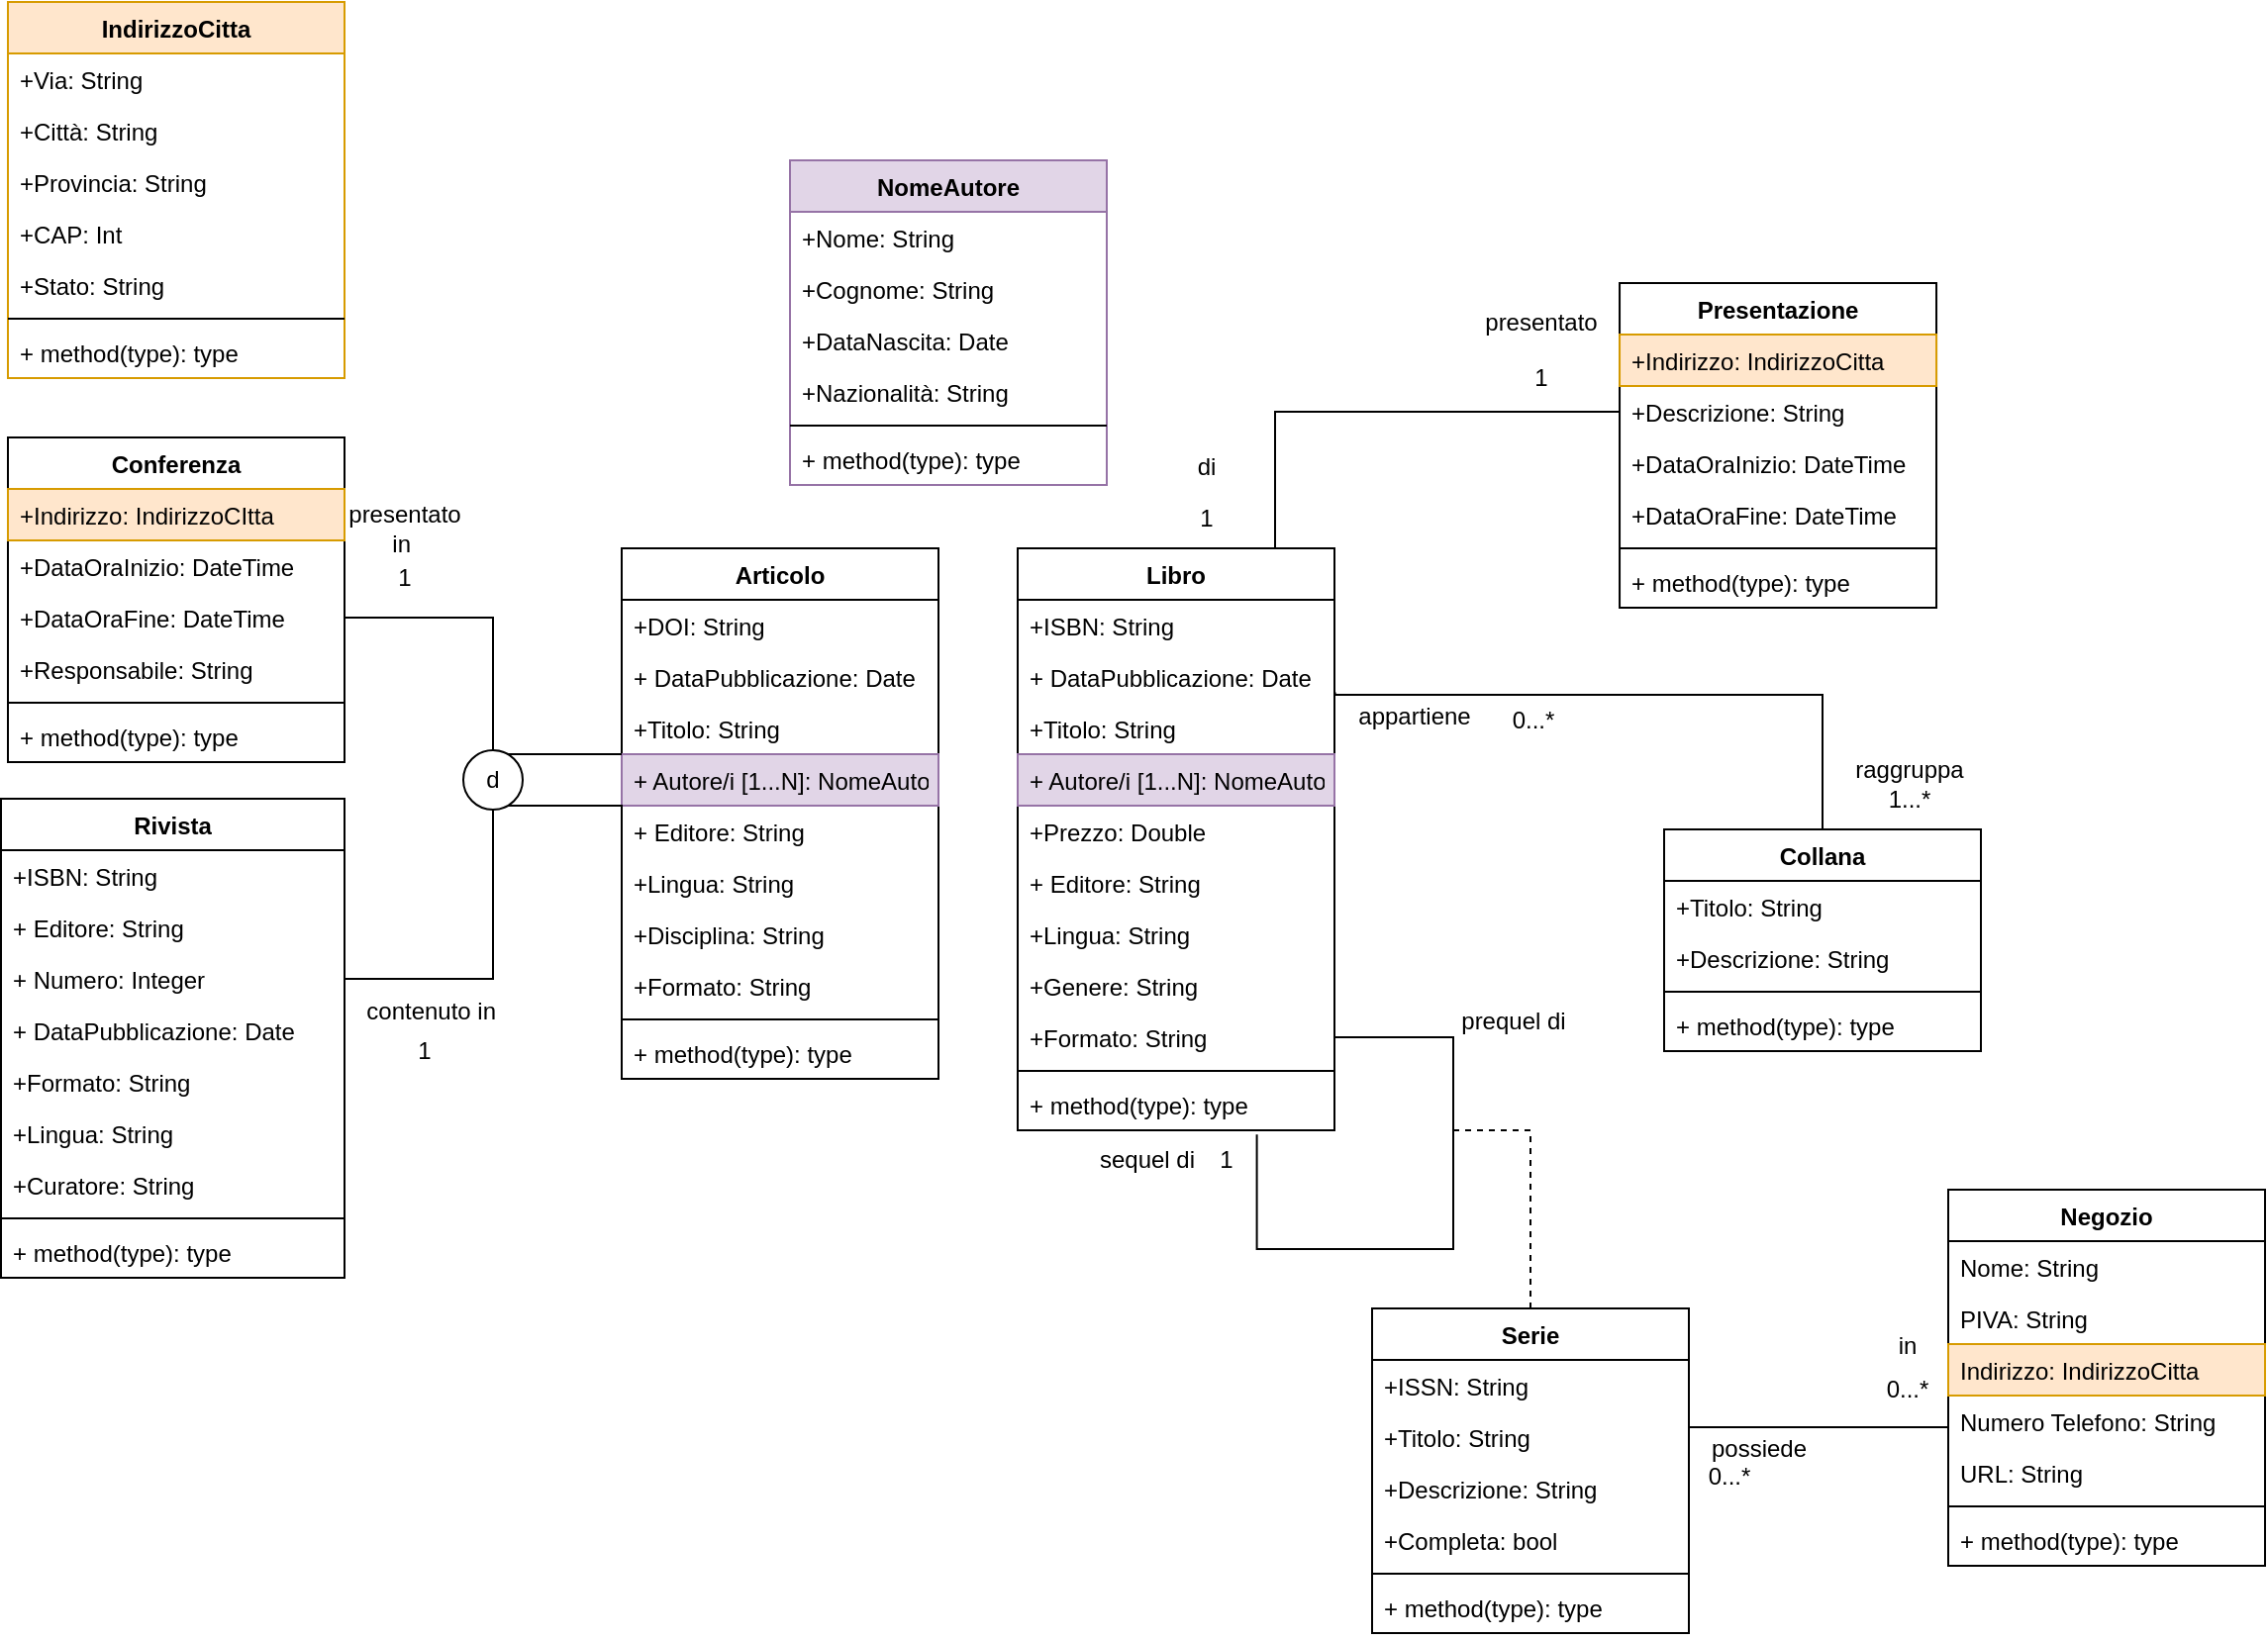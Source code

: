 <mxfile version="20.6.0" type="device"><diagram id="C5RBs43oDa-KdzZeNtuy" name="Page-1"><mxGraphModel dx="1424" dy="771" grid="1" gridSize="10" guides="1" tooltips="1" connect="1" arrows="1" fold="1" page="1" pageScale="1" pageWidth="1169" pageHeight="827" math="0" shadow="0"><root><mxCell id="WIyWlLk6GJQsqaUBKTNV-0"/><mxCell id="WIyWlLk6GJQsqaUBKTNV-1" parent="WIyWlLk6GJQsqaUBKTNV-0"/><mxCell id="WcR5-kNmrimtZlQQS8Ja-27" style="edgeStyle=orthogonalEdgeStyle;rounded=0;orthogonalLoop=1;jettySize=auto;html=1;entryX=0;entryY=0.5;entryDx=0;entryDy=0;endArrow=none;endFill=0;" edge="1" parent="WIyWlLk6GJQsqaUBKTNV-1" source="GNmW5u2Wgy6N8lQyYWQ4-25" target="WcR5-kNmrimtZlQQS8Ja-22"><mxGeometry relative="1" as="geometry"><Array as="points"><mxPoint x="670" y="227"/></Array></mxGeometry></mxCell><mxCell id="GNmW5u2Wgy6N8lQyYWQ4-25" value="Libro" style="swimlane;fontStyle=1;align=center;verticalAlign=top;childLayout=stackLayout;horizontal=1;startSize=26;horizontalStack=0;resizeParent=1;resizeParentMax=0;resizeLast=0;collapsible=1;marginBottom=0;" parent="WIyWlLk6GJQsqaUBKTNV-1" vertex="1"><mxGeometry x="540" y="296" width="160" height="294" as="geometry"/></mxCell><mxCell id="WcR5-kNmrimtZlQQS8Ja-0" value="+ISBN: String" style="text;strokeColor=none;fillColor=none;align=left;verticalAlign=top;spacingLeft=4;spacingRight=4;overflow=hidden;rotatable=0;points=[[0,0.5],[1,0.5]];portConstraint=eastwest;fontColor=#000000;" vertex="1" parent="GNmW5u2Wgy6N8lQyYWQ4-25"><mxGeometry y="26" width="160" height="26" as="geometry"/></mxCell><mxCell id="WcR5-kNmrimtZlQQS8Ja-7" value="+ DataPubblicazione: Date" style="text;strokeColor=none;fillColor=none;align=left;verticalAlign=top;spacingLeft=4;spacingRight=4;overflow=hidden;rotatable=0;points=[[0,0.5],[1,0.5]];portConstraint=eastwest;" vertex="1" parent="GNmW5u2Wgy6N8lQyYWQ4-25"><mxGeometry y="52" width="160" height="26" as="geometry"/></mxCell><mxCell id="Ptbv4ZjMbwBHRrgFJCBN-5" value="+Titolo: String" style="text;strokeColor=none;fillColor=none;align=left;verticalAlign=top;spacingLeft=4;spacingRight=4;overflow=hidden;rotatable=0;points=[[0,0.5],[1,0.5]];portConstraint=eastwest;fontColor=#000000;" parent="GNmW5u2Wgy6N8lQyYWQ4-25" vertex="1"><mxGeometry y="78" width="160" height="26" as="geometry"/></mxCell><mxCell id="GNmW5u2Wgy6N8lQyYWQ4-7" value="+ Autore/i [1...N]: NomeAutore" style="text;strokeColor=#9673a6;fillColor=#e1d5e7;align=left;verticalAlign=top;spacingLeft=4;spacingRight=4;overflow=hidden;rotatable=0;points=[[0,0.5],[1,0.5]];portConstraint=eastwest;" parent="GNmW5u2Wgy6N8lQyYWQ4-25" vertex="1"><mxGeometry y="104" width="160" height="26" as="geometry"/></mxCell><mxCell id="GNmW5u2Wgy6N8lQyYWQ4-33" value="+Prezzo: Double" style="text;strokeColor=none;fillColor=none;align=left;verticalAlign=top;spacingLeft=4;spacingRight=4;overflow=hidden;rotatable=0;points=[[0,0.5],[1,0.5]];portConstraint=eastwest;fontColor=#000000;" parent="GNmW5u2Wgy6N8lQyYWQ4-25" vertex="1"><mxGeometry y="130" width="160" height="26" as="geometry"/></mxCell><mxCell id="GNmW5u2Wgy6N8lQyYWQ4-8" value="+ Editore: String" style="text;strokeColor=none;fillColor=none;align=left;verticalAlign=top;spacingLeft=4;spacingRight=4;overflow=hidden;rotatable=0;points=[[0,0.5],[1,0.5]];portConstraint=eastwest;" parent="GNmW5u2Wgy6N8lQyYWQ4-25" vertex="1"><mxGeometry y="156" width="160" height="26" as="geometry"/></mxCell><mxCell id="pKesxUHfwZowB-keRL7c-0" value="+Lingua: String" style="text;align=left;verticalAlign=top;spacingLeft=4;spacingRight=4;overflow=hidden;rotatable=0;points=[[0,0.5],[1,0.5]];portConstraint=eastwest;" parent="GNmW5u2Wgy6N8lQyYWQ4-25" vertex="1"><mxGeometry y="182" width="160" height="26" as="geometry"/></mxCell><mxCell id="-DGc6v_UdzE8PLedglcd-32" value="+Genere: String" style="text;align=left;verticalAlign=top;spacingLeft=4;spacingRight=4;overflow=hidden;rotatable=0;points=[[0,0.5],[1,0.5]];portConstraint=eastwest;" parent="GNmW5u2Wgy6N8lQyYWQ4-25" vertex="1"><mxGeometry y="208" width="160" height="26" as="geometry"/></mxCell><mxCell id="pKesxUHfwZowB-keRL7c-44" value="+Formato: String" style="text;align=left;verticalAlign=top;spacingLeft=4;spacingRight=4;overflow=hidden;rotatable=0;points=[[0,0.5],[1,0.5]];portConstraint=eastwest;" parent="GNmW5u2Wgy6N8lQyYWQ4-25" vertex="1"><mxGeometry y="234" width="160" height="26" as="geometry"/></mxCell><mxCell id="GNmW5u2Wgy6N8lQyYWQ4-27" value="" style="line;strokeWidth=1;fillColor=none;align=left;verticalAlign=middle;spacingTop=-1;spacingLeft=3;spacingRight=3;rotatable=0;labelPosition=right;points=[];portConstraint=eastwest;strokeColor=inherit;" parent="GNmW5u2Wgy6N8lQyYWQ4-25" vertex="1"><mxGeometry y="260" width="160" height="8" as="geometry"/></mxCell><mxCell id="GNmW5u2Wgy6N8lQyYWQ4-28" value="+ method(type): type" style="text;strokeColor=none;fillColor=none;align=left;verticalAlign=top;spacingLeft=4;spacingRight=4;overflow=hidden;rotatable=0;points=[[0,0.5],[1,0.5]];portConstraint=eastwest;" parent="GNmW5u2Wgy6N8lQyYWQ4-25" vertex="1"><mxGeometry y="268" width="160" height="26" as="geometry"/></mxCell><mxCell id="WcR5-kNmrimtZlQQS8Ja-18" style="edgeStyle=orthogonalEdgeStyle;rounded=0;orthogonalLoop=1;jettySize=auto;html=1;endArrow=none;endFill=0;entryX=0.755;entryY=1.082;entryDx=0;entryDy=0;entryPerimeter=0;" edge="1" parent="GNmW5u2Wgy6N8lQyYWQ4-25" source="pKesxUHfwZowB-keRL7c-44" target="GNmW5u2Wgy6N8lQyYWQ4-28"><mxGeometry relative="1" as="geometry"><mxPoint x="180" y="354" as="targetPoint"/><Array as="points"><mxPoint x="220" y="247"/><mxPoint x="220" y="354"/><mxPoint x="121" y="354"/></Array></mxGeometry></mxCell><mxCell id="GNmW5u2Wgy6N8lQyYWQ4-29" value="Articolo" style="swimlane;fontStyle=1;align=center;verticalAlign=top;childLayout=stackLayout;horizontal=1;startSize=26;horizontalStack=0;resizeParent=1;resizeParentMax=0;resizeLast=0;collapsible=1;marginBottom=0;" parent="WIyWlLk6GJQsqaUBKTNV-1" vertex="1"><mxGeometry x="340" y="296" width="160" height="268" as="geometry"/></mxCell><mxCell id="GNmW5u2Wgy6N8lQyYWQ4-4" value="+DOI: String" style="text;strokeColor=none;fillColor=none;align=left;verticalAlign=top;spacingLeft=4;spacingRight=4;overflow=hidden;rotatable=0;points=[[0,0.5],[1,0.5]];portConstraint=eastwest;" parent="GNmW5u2Wgy6N8lQyYWQ4-29" vertex="1"><mxGeometry y="26" width="160" height="26" as="geometry"/></mxCell><mxCell id="Ptbv4ZjMbwBHRrgFJCBN-8" value="+ DataPubblicazione: Date" style="text;strokeColor=none;fillColor=none;align=left;verticalAlign=top;spacingLeft=4;spacingRight=4;overflow=hidden;rotatable=0;points=[[0,0.5],[1,0.5]];portConstraint=eastwest;" parent="GNmW5u2Wgy6N8lQyYWQ4-29" vertex="1"><mxGeometry y="52" width="160" height="26" as="geometry"/></mxCell><mxCell id="Ptbv4ZjMbwBHRrgFJCBN-6" value="+Titolo: String" style="text;strokeColor=none;fillColor=none;align=left;verticalAlign=top;spacingLeft=4;spacingRight=4;overflow=hidden;rotatable=0;points=[[0,0.5],[1,0.5]];portConstraint=eastwest;fontColor=#000000;" parent="GNmW5u2Wgy6N8lQyYWQ4-29" vertex="1"><mxGeometry y="78" width="160" height="26" as="geometry"/></mxCell><mxCell id="WcR5-kNmrimtZlQQS8Ja-2" value="+ Autore/i [1...N]: NomeAutore" style="text;strokeColor=#9673a6;fillColor=#e1d5e7;align=left;verticalAlign=top;spacingLeft=4;spacingRight=4;overflow=hidden;rotatable=0;points=[[0,0.5],[1,0.5]];portConstraint=eastwest;" vertex="1" parent="GNmW5u2Wgy6N8lQyYWQ4-29"><mxGeometry y="104" width="160" height="26" as="geometry"/></mxCell><mxCell id="WcR5-kNmrimtZlQQS8Ja-3" value="+ Editore: String" style="text;strokeColor=none;fillColor=none;align=left;verticalAlign=top;spacingLeft=4;spacingRight=4;overflow=hidden;rotatable=0;points=[[0,0.5],[1,0.5]];portConstraint=eastwest;" vertex="1" parent="GNmW5u2Wgy6N8lQyYWQ4-29"><mxGeometry y="130" width="160" height="26" as="geometry"/></mxCell><mxCell id="WcR5-kNmrimtZlQQS8Ja-4" value="+Lingua: String" style="text;align=left;verticalAlign=top;spacingLeft=4;spacingRight=4;overflow=hidden;rotatable=0;points=[[0,0.5],[1,0.5]];portConstraint=eastwest;" vertex="1" parent="GNmW5u2Wgy6N8lQyYWQ4-29"><mxGeometry y="156" width="160" height="26" as="geometry"/></mxCell><mxCell id="GNmW5u2Wgy6N8lQyYWQ4-32" value="+Disciplina: String" style="text;strokeColor=none;fillColor=none;align=left;verticalAlign=top;spacingLeft=4;spacingRight=4;overflow=hidden;rotatable=0;points=[[0,0.5],[1,0.5]];portConstraint=eastwest;" parent="GNmW5u2Wgy6N8lQyYWQ4-29" vertex="1"><mxGeometry y="182" width="160" height="26" as="geometry"/></mxCell><mxCell id="WcR5-kNmrimtZlQQS8Ja-6" value="+Formato: String" style="text;align=left;verticalAlign=top;spacingLeft=4;spacingRight=4;overflow=hidden;rotatable=0;points=[[0,0.5],[1,0.5]];portConstraint=eastwest;" vertex="1" parent="GNmW5u2Wgy6N8lQyYWQ4-29"><mxGeometry y="208" width="160" height="26" as="geometry"/></mxCell><mxCell id="GNmW5u2Wgy6N8lQyYWQ4-31" value="" style="line;strokeWidth=1;fillColor=none;align=left;verticalAlign=middle;spacingTop=-1;spacingLeft=3;spacingRight=3;rotatable=0;labelPosition=right;points=[];portConstraint=eastwest;strokeColor=inherit;" parent="GNmW5u2Wgy6N8lQyYWQ4-29" vertex="1"><mxGeometry y="234" width="160" height="8" as="geometry"/></mxCell><mxCell id="IbKNKW6FfTXGyC9et3PT-154" value="+ method(type): type" style="text;strokeColor=none;fillColor=none;align=left;verticalAlign=top;spacingLeft=4;spacingRight=4;overflow=hidden;rotatable=0;points=[[0,0.5],[1,0.5]];portConstraint=eastwest;fontSize=12;" parent="GNmW5u2Wgy6N8lQyYWQ4-29" vertex="1"><mxGeometry y="242" width="160" height="26" as="geometry"/></mxCell><mxCell id="GNmW5u2Wgy6N8lQyYWQ4-67" value="Conferenza" style="swimlane;fontStyle=1;align=center;verticalAlign=top;childLayout=stackLayout;horizontal=1;startSize=26;horizontalStack=0;resizeParent=1;resizeParentMax=0;resizeLast=0;collapsible=1;marginBottom=0;fontSize=12;fontColor=#000000;" parent="WIyWlLk6GJQsqaUBKTNV-1" vertex="1"><mxGeometry x="30" y="240" width="170" height="164" as="geometry"/></mxCell><mxCell id="GNmW5u2Wgy6N8lQyYWQ4-68" value="+Indirizzo: IndirizzoCItta" style="text;strokeColor=#d79b00;fillColor=#ffe6cc;align=left;verticalAlign=top;spacingLeft=4;spacingRight=4;overflow=hidden;rotatable=0;points=[[0,0.5],[1,0.5]];portConstraint=eastwest;fontSize=12;" parent="GNmW5u2Wgy6N8lQyYWQ4-67" vertex="1"><mxGeometry y="26" width="170" height="26" as="geometry"/></mxCell><mxCell id="GNmW5u2Wgy6N8lQyYWQ4-72" value="+DataOraInizio: DateTime" style="text;strokeColor=none;fillColor=none;align=left;verticalAlign=top;spacingLeft=4;spacingRight=4;overflow=hidden;rotatable=0;points=[[0,0.5],[1,0.5]];portConstraint=eastwest;fontSize=12;fontColor=#000000;" parent="GNmW5u2Wgy6N8lQyYWQ4-67" vertex="1"><mxGeometry y="52" width="170" height="26" as="geometry"/></mxCell><mxCell id="pKesxUHfwZowB-keRL7c-11" value="+DataOraFine: DateTime" style="text;strokeColor=none;fillColor=none;align=left;verticalAlign=top;spacingLeft=4;spacingRight=4;overflow=hidden;rotatable=0;points=[[0,0.5],[1,0.5]];portConstraint=eastwest;fontSize=12;fontColor=#000000;" parent="GNmW5u2Wgy6N8lQyYWQ4-67" vertex="1"><mxGeometry y="78" width="170" height="26" as="geometry"/></mxCell><mxCell id="WcR5-kNmrimtZlQQS8Ja-11" value="+Responsabile: String" style="text;align=left;verticalAlign=top;spacingLeft=4;spacingRight=4;overflow=hidden;rotatable=0;points=[[0,0.5],[1,0.5]];portConstraint=eastwest;" vertex="1" parent="GNmW5u2Wgy6N8lQyYWQ4-67"><mxGeometry y="104" width="170" height="26" as="geometry"/></mxCell><mxCell id="GNmW5u2Wgy6N8lQyYWQ4-69" value="" style="line;strokeWidth=1;fillColor=none;align=left;verticalAlign=middle;spacingTop=-1;spacingLeft=3;spacingRight=3;rotatable=0;labelPosition=right;points=[];portConstraint=eastwest;strokeColor=inherit;fontSize=12;fontColor=#000000;" parent="GNmW5u2Wgy6N8lQyYWQ4-67" vertex="1"><mxGeometry y="130" width="170" height="8" as="geometry"/></mxCell><mxCell id="GNmW5u2Wgy6N8lQyYWQ4-70" value="+ method(type): type" style="text;strokeColor=none;fillColor=none;align=left;verticalAlign=top;spacingLeft=4;spacingRight=4;overflow=hidden;rotatable=0;points=[[0,0.5],[1,0.5]];portConstraint=eastwest;fontSize=12;fontColor=#000000;" parent="GNmW5u2Wgy6N8lQyYWQ4-67" vertex="1"><mxGeometry y="138" width="170" height="26" as="geometry"/></mxCell><mxCell id="-DGc6v_UdzE8PLedglcd-1" value="Negozio" style="swimlane;fontStyle=1;align=center;verticalAlign=top;childLayout=stackLayout;horizontal=1;startSize=26;horizontalStack=0;resizeParent=1;resizeParentMax=0;resizeLast=0;collapsible=1;marginBottom=0;fontColor=#000000;" parent="WIyWlLk6GJQsqaUBKTNV-1" vertex="1"><mxGeometry x="1010" y="620" width="160" height="190" as="geometry"/></mxCell><mxCell id="-DGc6v_UdzE8PLedglcd-5" value="Nome: String" style="text;strokeColor=none;fillColor=none;align=left;verticalAlign=top;spacingLeft=4;spacingRight=4;overflow=hidden;rotatable=0;points=[[0,0.5],[1,0.5]];portConstraint=eastwest;fontColor=#000000;" parent="-DGc6v_UdzE8PLedglcd-1" vertex="1"><mxGeometry y="26" width="160" height="26" as="geometry"/></mxCell><mxCell id="-DGc6v_UdzE8PLedglcd-2" value="PIVA: String" style="text;strokeColor=none;fillColor=none;align=left;verticalAlign=top;spacingLeft=4;spacingRight=4;overflow=hidden;rotatable=0;points=[[0,0.5],[1,0.5]];portConstraint=eastwest;fontColor=#000000;" parent="-DGc6v_UdzE8PLedglcd-1" vertex="1"><mxGeometry y="52" width="160" height="26" as="geometry"/></mxCell><mxCell id="-DGc6v_UdzE8PLedglcd-17" value="Indirizzo: IndirizzoCitta" style="text;strokeColor=#d79b00;fillColor=#ffe6cc;align=left;verticalAlign=top;spacingLeft=4;spacingRight=4;overflow=hidden;rotatable=0;points=[[0,0.5],[1,0.5]];portConstraint=eastwest;" parent="-DGc6v_UdzE8PLedglcd-1" vertex="1"><mxGeometry y="78" width="160" height="26" as="geometry"/></mxCell><mxCell id="-DGc6v_UdzE8PLedglcd-6" value="Numero Telefono: String" style="text;strokeColor=none;fillColor=none;align=left;verticalAlign=top;spacingLeft=4;spacingRight=4;overflow=hidden;rotatable=0;points=[[0,0.5],[1,0.5]];portConstraint=eastwest;fontColor=#000000;" parent="-DGc6v_UdzE8PLedglcd-1" vertex="1"><mxGeometry y="104" width="160" height="26" as="geometry"/></mxCell><mxCell id="IbKNKW6FfTXGyC9et3PT-151" value="URL: String" style="text;align=left;verticalAlign=top;spacingLeft=4;spacingRight=4;overflow=hidden;rotatable=0;points=[[0,0.5],[1,0.5]];portConstraint=eastwest;" parent="-DGc6v_UdzE8PLedglcd-1" vertex="1"><mxGeometry y="130" width="160" height="26" as="geometry"/></mxCell><mxCell id="-DGc6v_UdzE8PLedglcd-3" value="" style="line;strokeWidth=1;fillColor=none;align=left;verticalAlign=middle;spacingTop=-1;spacingLeft=3;spacingRight=3;rotatable=0;labelPosition=right;points=[];portConstraint=eastwest;fontColor=#000000;" parent="-DGc6v_UdzE8PLedglcd-1" vertex="1"><mxGeometry y="156" width="160" height="8" as="geometry"/></mxCell><mxCell id="-DGc6v_UdzE8PLedglcd-4" value="+ method(type): type" style="text;strokeColor=none;fillColor=none;align=left;verticalAlign=top;spacingLeft=4;spacingRight=4;overflow=hidden;rotatable=0;points=[[0,0.5],[1,0.5]];portConstraint=eastwest;fontColor=#000000;" parent="-DGc6v_UdzE8PLedglcd-1" vertex="1"><mxGeometry y="164" width="160" height="26" as="geometry"/></mxCell><mxCell id="IbKNKW6FfTXGyC9et3PT-0" value="NomeAutore" style="swimlane;fontStyle=1;align=center;verticalAlign=top;childLayout=stackLayout;horizontal=1;startSize=26;horizontalStack=0;resizeParent=1;resizeParentMax=0;resizeLast=0;collapsible=1;marginBottom=0;fontSize=12;fillColor=#e1d5e7;strokeColor=#9673a6;" parent="WIyWlLk6GJQsqaUBKTNV-1" vertex="1"><mxGeometry x="425" y="100" width="160" height="164" as="geometry"><mxRectangle x="690" y="110" width="110" height="30" as="alternateBounds"/></mxGeometry></mxCell><mxCell id="IbKNKW6FfTXGyC9et3PT-1" value="+Nome: String" style="text;align=left;verticalAlign=top;spacingLeft=4;spacingRight=4;overflow=hidden;rotatable=0;points=[[0,0.5],[1,0.5]];portConstraint=eastwest;fontSize=12;" parent="IbKNKW6FfTXGyC9et3PT-0" vertex="1"><mxGeometry y="26" width="160" height="26" as="geometry"/></mxCell><mxCell id="IbKNKW6FfTXGyC9et3PT-5" value="+Cognome: String" style="text;align=left;verticalAlign=top;spacingLeft=4;spacingRight=4;overflow=hidden;rotatable=0;points=[[0,0.5],[1,0.5]];portConstraint=eastwest;fontSize=12;" parent="IbKNKW6FfTXGyC9et3PT-0" vertex="1"><mxGeometry y="52" width="160" height="26" as="geometry"/></mxCell><mxCell id="IbKNKW6FfTXGyC9et3PT-8" value="+DataNascita: Date" style="text;align=left;verticalAlign=top;spacingLeft=4;spacingRight=4;overflow=hidden;rotatable=0;points=[[0,0.5],[1,0.5]];portConstraint=eastwest;fontSize=12;" parent="IbKNKW6FfTXGyC9et3PT-0" vertex="1"><mxGeometry y="78" width="160" height="26" as="geometry"/></mxCell><mxCell id="IbKNKW6FfTXGyC9et3PT-7" value="+Nazionalità: String" style="text;align=left;verticalAlign=top;spacingLeft=4;spacingRight=4;overflow=hidden;rotatable=0;points=[[0,0.5],[1,0.5]];portConstraint=eastwest;fontSize=12;" parent="IbKNKW6FfTXGyC9et3PT-0" vertex="1"><mxGeometry y="104" width="160" height="26" as="geometry"/></mxCell><mxCell id="IbKNKW6FfTXGyC9et3PT-2" value="" style="line;strokeWidth=1;align=left;verticalAlign=middle;spacingTop=-1;spacingLeft=3;spacingRight=3;rotatable=0;labelPosition=right;points=[];portConstraint=eastwest;fontSize=12;" parent="IbKNKW6FfTXGyC9et3PT-0" vertex="1"><mxGeometry y="130" width="160" height="8" as="geometry"/></mxCell><mxCell id="IbKNKW6FfTXGyC9et3PT-3" value="+ method(type): type" style="text;align=left;verticalAlign=top;spacingLeft=4;spacingRight=4;overflow=hidden;rotatable=0;points=[[0,0.5],[1,0.5]];portConstraint=eastwest;fontSize=12;" parent="IbKNKW6FfTXGyC9et3PT-0" vertex="1"><mxGeometry y="138" width="160" height="26" as="geometry"/></mxCell><mxCell id="pKesxUHfwZowB-keRL7c-32" style="edgeStyle=orthogonalEdgeStyle;rounded=0;orthogonalLoop=1;jettySize=auto;html=1;endArrow=none;endFill=0;entryX=1.002;entryY=0.798;entryDx=0;entryDy=0;entryPerimeter=0;" parent="WIyWlLk6GJQsqaUBKTNV-1" source="IbKNKW6FfTXGyC9et3PT-116" edge="1" target="WcR5-kNmrimtZlQQS8Ja-7"><mxGeometry relative="1" as="geometry"><mxPoint x="760" y="360" as="targetPoint"/><Array as="points"><mxPoint x="947" y="370"/><mxPoint x="700" y="370"/></Array></mxGeometry></mxCell><mxCell id="Ptbv4ZjMbwBHRrgFJCBN-15" style="edgeStyle=orthogonalEdgeStyle;rounded=0;orthogonalLoop=1;jettySize=auto;html=1;endArrow=none;endFill=0;" parent="WIyWlLk6GJQsqaUBKTNV-1" edge="1" target="-DGc6v_UdzE8PLedglcd-6"><mxGeometry relative="1" as="geometry"><mxPoint x="879" y="740" as="sourcePoint"/><mxPoint x="1109.02" y="730" as="targetPoint"/><Array as="points"><mxPoint x="980" y="740"/><mxPoint x="980" y="740"/></Array></mxGeometry></mxCell><mxCell id="IbKNKW6FfTXGyC9et3PT-116" value="Collana" style="swimlane;fontStyle=1;align=center;verticalAlign=top;childLayout=stackLayout;horizontal=1;startSize=26;horizontalStack=0;resizeParent=1;resizeParentMax=0;resizeLast=0;collapsible=1;marginBottom=0;fontSize=12;" parent="WIyWlLk6GJQsqaUBKTNV-1" vertex="1"><mxGeometry x="866.5" y="438" width="160" height="112" as="geometry"/></mxCell><mxCell id="IbKNKW6FfTXGyC9et3PT-117" value="+Titolo: String" style="text;align=left;verticalAlign=top;spacingLeft=4;spacingRight=4;overflow=hidden;rotatable=0;points=[[0,0.5],[1,0.5]];portConstraint=eastwest;fontSize=12;" parent="IbKNKW6FfTXGyC9et3PT-116" vertex="1"><mxGeometry y="26" width="160" height="26" as="geometry"/></mxCell><mxCell id="Ptbv4ZjMbwBHRrgFJCBN-20" value="+Descrizione: String" style="text;align=left;verticalAlign=top;spacingLeft=4;spacingRight=4;overflow=hidden;rotatable=0;points=[[0,0.5],[1,0.5]];portConstraint=eastwest;fontSize=12;" parent="IbKNKW6FfTXGyC9et3PT-116" vertex="1"><mxGeometry y="52" width="160" height="26" as="geometry"/></mxCell><mxCell id="IbKNKW6FfTXGyC9et3PT-118" value="" style="line;strokeWidth=1;align=left;verticalAlign=middle;spacingTop=-1;spacingLeft=3;spacingRight=3;rotatable=0;labelPosition=right;points=[];portConstraint=eastwest;fontSize=12;" parent="IbKNKW6FfTXGyC9et3PT-116" vertex="1"><mxGeometry y="78" width="160" height="8" as="geometry"/></mxCell><mxCell id="IbKNKW6FfTXGyC9et3PT-119" value="+ method(type): type" style="text;align=left;verticalAlign=top;spacingLeft=4;spacingRight=4;overflow=hidden;rotatable=0;points=[[0,0.5],[1,0.5]];portConstraint=eastwest;fontSize=12;" parent="IbKNKW6FfTXGyC9et3PT-116" vertex="1"><mxGeometry y="86" width="160" height="26" as="geometry"/></mxCell><mxCell id="pKesxUHfwZowB-keRL7c-2" value="IndirizzoCitta" style="swimlane;fontStyle=1;align=center;verticalAlign=top;childLayout=stackLayout;horizontal=1;startSize=26;horizontalStack=0;resizeParent=1;resizeParentMax=0;resizeLast=0;collapsible=1;marginBottom=0;fontSize=12;fillColor=#ffe6cc;strokeColor=#d79b00;" parent="WIyWlLk6GJQsqaUBKTNV-1" vertex="1"><mxGeometry x="30" y="20" width="170" height="190" as="geometry"><mxRectangle x="690" y="110" width="110" height="30" as="alternateBounds"/></mxGeometry></mxCell><mxCell id="pKesxUHfwZowB-keRL7c-3" value="+Via: String" style="text;align=left;verticalAlign=top;spacingLeft=4;spacingRight=4;overflow=hidden;rotatable=0;points=[[0,0.5],[1,0.5]];portConstraint=eastwest;fontSize=12;" parent="pKesxUHfwZowB-keRL7c-2" vertex="1"><mxGeometry y="26" width="170" height="26" as="geometry"/></mxCell><mxCell id="pKesxUHfwZowB-keRL7c-4" value="+Città: String" style="text;align=left;verticalAlign=top;spacingLeft=4;spacingRight=4;overflow=hidden;rotatable=0;points=[[0,0.5],[1,0.5]];portConstraint=eastwest;fontSize=12;" parent="pKesxUHfwZowB-keRL7c-2" vertex="1"><mxGeometry y="52" width="170" height="26" as="geometry"/></mxCell><mxCell id="pKesxUHfwZowB-keRL7c-9" value="+Provincia: String" style="text;align=left;verticalAlign=top;spacingLeft=4;spacingRight=4;overflow=hidden;rotatable=0;points=[[0,0.5],[1,0.5]];portConstraint=eastwest;fontSize=12;" parent="pKesxUHfwZowB-keRL7c-2" vertex="1"><mxGeometry y="78" width="170" height="26" as="geometry"/></mxCell><mxCell id="pKesxUHfwZowB-keRL7c-5" value="+CAP: Int" style="text;align=left;verticalAlign=top;spacingLeft=4;spacingRight=4;overflow=hidden;rotatable=0;points=[[0,0.5],[1,0.5]];portConstraint=eastwest;fontSize=12;" parent="pKesxUHfwZowB-keRL7c-2" vertex="1"><mxGeometry y="104" width="170" height="26" as="geometry"/></mxCell><mxCell id="pKesxUHfwZowB-keRL7c-6" value="+Stato: String" style="text;align=left;verticalAlign=top;spacingLeft=4;spacingRight=4;overflow=hidden;rotatable=0;points=[[0,0.5],[1,0.5]];portConstraint=eastwest;fontSize=12;" parent="pKesxUHfwZowB-keRL7c-2" vertex="1"><mxGeometry y="130" width="170" height="26" as="geometry"/></mxCell><mxCell id="pKesxUHfwZowB-keRL7c-7" value="" style="line;strokeWidth=1;align=left;verticalAlign=middle;spacingTop=-1;spacingLeft=3;spacingRight=3;rotatable=0;labelPosition=right;points=[];portConstraint=eastwest;fontSize=12;" parent="pKesxUHfwZowB-keRL7c-2" vertex="1"><mxGeometry y="156" width="170" height="8" as="geometry"/></mxCell><mxCell id="pKesxUHfwZowB-keRL7c-8" value="+ method(type): type" style="text;align=left;verticalAlign=top;spacingLeft=4;spacingRight=4;overflow=hidden;rotatable=0;points=[[0,0.5],[1,0.5]];portConstraint=eastwest;fontSize=12;" parent="pKesxUHfwZowB-keRL7c-2" vertex="1"><mxGeometry y="164" width="170" height="26" as="geometry"/></mxCell><mxCell id="pKesxUHfwZowB-keRL7c-22" value="sequel di" style="text;html=1;align=center;verticalAlign=middle;resizable=0;points=[];autosize=1;strokeColor=none;fillColor=none;" parent="WIyWlLk6GJQsqaUBKTNV-1" vertex="1"><mxGeometry x="570" y="590" width="70" height="30" as="geometry"/></mxCell><mxCell id="pKesxUHfwZowB-keRL7c-23" value="1" style="text;html=1;align=center;verticalAlign=middle;resizable=0;points=[];autosize=1;strokeColor=none;fillColor=none;" parent="WIyWlLk6GJQsqaUBKTNV-1" vertex="1"><mxGeometry x="630" y="590" width="30" height="30" as="geometry"/></mxCell><mxCell id="pKesxUHfwZowB-keRL7c-24" value="prequel di" style="text;html=1;align=center;verticalAlign=middle;resizable=0;points=[];autosize=1;strokeColor=none;fillColor=none;" parent="WIyWlLk6GJQsqaUBKTNV-1" vertex="1"><mxGeometry x="750" y="520" width="80" height="30" as="geometry"/></mxCell><mxCell id="Ptbv4ZjMbwBHRrgFJCBN-1" value="Rivista" style="swimlane;fontStyle=1;align=center;verticalAlign=top;childLayout=stackLayout;horizontal=1;startSize=26;horizontalStack=0;resizeParent=1;resizeParentMax=0;resizeLast=0;collapsible=1;marginBottom=0;" parent="WIyWlLk6GJQsqaUBKTNV-1" vertex="1"><mxGeometry x="26.5" y="422.5" width="173.5" height="242" as="geometry"/></mxCell><mxCell id="Ptbv4ZjMbwBHRrgFJCBN-21" value="+ISBN: String" style="text;strokeColor=none;fillColor=none;align=left;verticalAlign=top;spacingLeft=4;spacingRight=4;overflow=hidden;rotatable=0;points=[[0,0.5],[1,0.5]];portConstraint=eastwest;" parent="Ptbv4ZjMbwBHRrgFJCBN-1" vertex="1"><mxGeometry y="26" width="173.5" height="26" as="geometry"/></mxCell><mxCell id="Ptbv4ZjMbwBHRrgFJCBN-10" value="+ Editore: String" style="text;strokeColor=none;fillColor=none;align=left;verticalAlign=top;spacingLeft=4;spacingRight=4;overflow=hidden;rotatable=0;points=[[0,0.5],[1,0.5]];portConstraint=eastwest;" parent="Ptbv4ZjMbwBHRrgFJCBN-1" vertex="1"><mxGeometry y="52" width="173.5" height="26" as="geometry"/></mxCell><mxCell id="WcR5-kNmrimtZlQQS8Ja-8" value="+ Numero: Integer" style="text;strokeColor=none;fillColor=none;align=left;verticalAlign=top;spacingLeft=4;spacingRight=4;overflow=hidden;rotatable=0;points=[[0,0.5],[1,0.5]];portConstraint=eastwest;" vertex="1" parent="Ptbv4ZjMbwBHRrgFJCBN-1"><mxGeometry y="78" width="173.5" height="26" as="geometry"/></mxCell><mxCell id="WcR5-kNmrimtZlQQS8Ja-9" value="+ DataPubblicazione: Date" style="text;strokeColor=none;fillColor=none;align=left;verticalAlign=top;spacingLeft=4;spacingRight=4;overflow=hidden;rotatable=0;points=[[0,0.5],[1,0.5]];portConstraint=eastwest;" vertex="1" parent="Ptbv4ZjMbwBHRrgFJCBN-1"><mxGeometry y="104" width="173.5" height="26" as="geometry"/></mxCell><mxCell id="Ptbv4ZjMbwBHRrgFJCBN-12" value="+Formato: String" style="text;align=left;verticalAlign=top;spacingLeft=4;spacingRight=4;overflow=hidden;rotatable=0;points=[[0,0.5],[1,0.5]];portConstraint=eastwest;" parent="Ptbv4ZjMbwBHRrgFJCBN-1" vertex="1"><mxGeometry y="130" width="173.5" height="26" as="geometry"/></mxCell><mxCell id="Ptbv4ZjMbwBHRrgFJCBN-11" value="+Lingua: String" style="text;align=left;verticalAlign=top;spacingLeft=4;spacingRight=4;overflow=hidden;rotatable=0;points=[[0,0.5],[1,0.5]];portConstraint=eastwest;" parent="Ptbv4ZjMbwBHRrgFJCBN-1" vertex="1"><mxGeometry y="156" width="173.5" height="26" as="geometry"/></mxCell><mxCell id="WcR5-kNmrimtZlQQS8Ja-10" value="+Curatore: String" style="text;align=left;verticalAlign=top;spacingLeft=4;spacingRight=4;overflow=hidden;rotatable=0;points=[[0,0.5],[1,0.5]];portConstraint=eastwest;" vertex="1" parent="Ptbv4ZjMbwBHRrgFJCBN-1"><mxGeometry y="182" width="173.5" height="26" as="geometry"/></mxCell><mxCell id="Ptbv4ZjMbwBHRrgFJCBN-3" value="" style="line;strokeWidth=1;fillColor=none;align=left;verticalAlign=middle;spacingTop=-1;spacingLeft=3;spacingRight=3;rotatable=0;labelPosition=right;points=[];portConstraint=eastwest;strokeColor=inherit;" parent="Ptbv4ZjMbwBHRrgFJCBN-1" vertex="1"><mxGeometry y="208" width="173.5" height="8" as="geometry"/></mxCell><mxCell id="Ptbv4ZjMbwBHRrgFJCBN-4" value="+ method(type): type" style="text;strokeColor=none;fillColor=none;align=left;verticalAlign=top;spacingLeft=4;spacingRight=4;overflow=hidden;rotatable=0;points=[[0,0.5],[1,0.5]];portConstraint=eastwest;fontSize=12;" parent="Ptbv4ZjMbwBHRrgFJCBN-1" vertex="1"><mxGeometry y="216" width="173.5" height="26" as="geometry"/></mxCell><mxCell id="Ptbv4ZjMbwBHRrgFJCBN-16" value="0...*" style="text;html=1;align=center;verticalAlign=middle;resizable=0;points=[];autosize=1;strokeColor=none;fillColor=none;" parent="WIyWlLk6GJQsqaUBKTNV-1" vertex="1"><mxGeometry x="879" y="750" width="40" height="30" as="geometry"/></mxCell><mxCell id="Ptbv4ZjMbwBHRrgFJCBN-17" value="possiede" style="text;html=1;align=center;verticalAlign=middle;resizable=0;points=[];autosize=1;strokeColor=none;fillColor=none;" parent="WIyWlLk6GJQsqaUBKTNV-1" vertex="1"><mxGeometry x="879" y="736" width="70" height="30" as="geometry"/></mxCell><mxCell id="Ptbv4ZjMbwBHRrgFJCBN-18" value="in" style="text;html=1;align=center;verticalAlign=middle;resizable=0;points=[];autosize=1;strokeColor=none;fillColor=none;" parent="WIyWlLk6GJQsqaUBKTNV-1" vertex="1"><mxGeometry x="974.02" y="684" width="30" height="30" as="geometry"/></mxCell><mxCell id="Ptbv4ZjMbwBHRrgFJCBN-19" value="0...*" style="text;html=1;align=center;verticalAlign=middle;resizable=0;points=[];autosize=1;strokeColor=none;fillColor=none;" parent="WIyWlLk6GJQsqaUBKTNV-1" vertex="1"><mxGeometry x="969.02" y="706" width="40" height="30" as="geometry"/></mxCell><mxCell id="Ptbv4ZjMbwBHRrgFJCBN-28" style="edgeStyle=orthogonalEdgeStyle;rounded=0;orthogonalLoop=1;jettySize=auto;html=1;endArrow=none;endFill=0;dashed=1;" parent="WIyWlLk6GJQsqaUBKTNV-1" source="Ptbv4ZjMbwBHRrgFJCBN-22" edge="1"><mxGeometry relative="1" as="geometry"><mxPoint x="760" y="590" as="targetPoint"/><Array as="points"><mxPoint x="799" y="590"/></Array></mxGeometry></mxCell><mxCell id="Ptbv4ZjMbwBHRrgFJCBN-22" value="Serie" style="swimlane;fontStyle=1;align=center;verticalAlign=top;childLayout=stackLayout;horizontal=1;startSize=26;horizontalStack=0;resizeParent=1;resizeParentMax=0;resizeLast=0;collapsible=1;marginBottom=0;fontSize=12;" parent="WIyWlLk6GJQsqaUBKTNV-1" vertex="1"><mxGeometry x="719" y="680" width="160" height="164" as="geometry"/></mxCell><mxCell id="WcR5-kNmrimtZlQQS8Ja-29" value="+ISSN: String" style="text;align=left;verticalAlign=top;spacingLeft=4;spacingRight=4;overflow=hidden;rotatable=0;points=[[0,0.5],[1,0.5]];portConstraint=eastwest;fontSize=12;" vertex="1" parent="Ptbv4ZjMbwBHRrgFJCBN-22"><mxGeometry y="26" width="160" height="26" as="geometry"/></mxCell><mxCell id="Ptbv4ZjMbwBHRrgFJCBN-23" value="+Titolo: String" style="text;align=left;verticalAlign=top;spacingLeft=4;spacingRight=4;overflow=hidden;rotatable=0;points=[[0,0.5],[1,0.5]];portConstraint=eastwest;fontSize=12;" parent="Ptbv4ZjMbwBHRrgFJCBN-22" vertex="1"><mxGeometry y="52" width="160" height="26" as="geometry"/></mxCell><mxCell id="Ptbv4ZjMbwBHRrgFJCBN-24" value="+Descrizione: String" style="text;align=left;verticalAlign=top;spacingLeft=4;spacingRight=4;overflow=hidden;rotatable=0;points=[[0,0.5],[1,0.5]];portConstraint=eastwest;fontSize=12;" parent="Ptbv4ZjMbwBHRrgFJCBN-22" vertex="1"><mxGeometry y="78" width="160" height="26" as="geometry"/></mxCell><mxCell id="Ptbv4ZjMbwBHRrgFJCBN-25" value="+Completa: bool" style="text;align=left;verticalAlign=top;spacingLeft=4;spacingRight=4;overflow=hidden;rotatable=0;points=[[0,0.5],[1,0.5]];portConstraint=eastwest;fontSize=12;" parent="Ptbv4ZjMbwBHRrgFJCBN-22" vertex="1"><mxGeometry y="104" width="160" height="26" as="geometry"/></mxCell><mxCell id="Ptbv4ZjMbwBHRrgFJCBN-26" value="" style="line;strokeWidth=1;align=left;verticalAlign=middle;spacingTop=-1;spacingLeft=3;spacingRight=3;rotatable=0;labelPosition=right;points=[];portConstraint=eastwest;fontSize=12;" parent="Ptbv4ZjMbwBHRrgFJCBN-22" vertex="1"><mxGeometry y="130" width="160" height="8" as="geometry"/></mxCell><mxCell id="Ptbv4ZjMbwBHRrgFJCBN-27" value="+ method(type): type" style="text;align=left;verticalAlign=top;spacingLeft=4;spacingRight=4;overflow=hidden;rotatable=0;points=[[0,0.5],[1,0.5]];portConstraint=eastwest;fontSize=12;" parent="Ptbv4ZjMbwBHRrgFJCBN-22" vertex="1"><mxGeometry y="138" width="160" height="26" as="geometry"/></mxCell><mxCell id="Ptbv4ZjMbwBHRrgFJCBN-34" value="appartiene" style="text;html=1;align=center;verticalAlign=middle;resizable=0;points=[];autosize=1;strokeColor=none;fillColor=none;" parent="WIyWlLk6GJQsqaUBKTNV-1" vertex="1"><mxGeometry x="700" y="366" width="80" height="30" as="geometry"/></mxCell><mxCell id="Ptbv4ZjMbwBHRrgFJCBN-38" value="0...*" style="text;html=1;align=center;verticalAlign=middle;resizable=0;points=[];autosize=1;strokeColor=none;fillColor=none;" parent="WIyWlLk6GJQsqaUBKTNV-1" vertex="1"><mxGeometry x="780" y="368" width="40" height="30" as="geometry"/></mxCell><mxCell id="Ptbv4ZjMbwBHRrgFJCBN-39" value="raggruppa" style="text;html=1;align=center;verticalAlign=middle;resizable=0;points=[];autosize=1;strokeColor=none;fillColor=none;" parent="WIyWlLk6GJQsqaUBKTNV-1" vertex="1"><mxGeometry x="950.02" y="392.5" width="80" height="30" as="geometry"/></mxCell><mxCell id="Ptbv4ZjMbwBHRrgFJCBN-40" value="1...*" style="text;html=1;align=center;verticalAlign=middle;resizable=0;points=[];autosize=1;strokeColor=none;fillColor=none;" parent="WIyWlLk6GJQsqaUBKTNV-1" vertex="1"><mxGeometry x="970" y="408" width="40" height="30" as="geometry"/></mxCell><mxCell id="WcR5-kNmrimtZlQQS8Ja-13" style="edgeStyle=orthogonalEdgeStyle;rounded=0;orthogonalLoop=1;jettySize=auto;html=1;entryX=1;entryY=0.5;entryDx=0;entryDy=0;endArrow=none;endFill=0;" edge="1" parent="WIyWlLk6GJQsqaUBKTNV-1" source="WcR5-kNmrimtZlQQS8Ja-12" target="pKesxUHfwZowB-keRL7c-11"><mxGeometry relative="1" as="geometry"/></mxCell><mxCell id="WcR5-kNmrimtZlQQS8Ja-17" style="edgeStyle=orthogonalEdgeStyle;rounded=0;orthogonalLoop=1;jettySize=auto;html=1;endArrow=none;endFill=0;" edge="1" parent="WIyWlLk6GJQsqaUBKTNV-1" source="WcR5-kNmrimtZlQQS8Ja-12" target="WcR5-kNmrimtZlQQS8Ja-2"><mxGeometry relative="1" as="geometry"><Array as="points"><mxPoint x="320" y="400"/><mxPoint x="320" y="400"/></Array></mxGeometry></mxCell><mxCell id="WcR5-kNmrimtZlQQS8Ja-12" value="d" style="ellipse;whiteSpace=wrap;html=1;aspect=fixed;" vertex="1" parent="WIyWlLk6GJQsqaUBKTNV-1"><mxGeometry x="260" y="398" width="30" height="30" as="geometry"/></mxCell><mxCell id="WcR5-kNmrimtZlQQS8Ja-16" style="edgeStyle=orthogonalEdgeStyle;rounded=0;orthogonalLoop=1;jettySize=auto;html=1;entryX=0.5;entryY=1;entryDx=0;entryDy=0;endArrow=none;endFill=0;exitX=1;exitY=0.5;exitDx=0;exitDy=0;" edge="1" parent="WIyWlLk6GJQsqaUBKTNV-1" source="WcR5-kNmrimtZlQQS8Ja-8" target="WcR5-kNmrimtZlQQS8Ja-12"><mxGeometry relative="1" as="geometry"><mxPoint x="285" y="414" as="sourcePoint"/><mxPoint x="210" y="341" as="targetPoint"/></mxGeometry></mxCell><mxCell id="WcR5-kNmrimtZlQQS8Ja-20" value="Presentazione" style="swimlane;fontStyle=1;align=center;verticalAlign=top;childLayout=stackLayout;horizontal=1;startSize=26;horizontalStack=0;resizeParent=1;resizeParentMax=0;resizeLast=0;collapsible=1;marginBottom=0;fontSize=12;" vertex="1" parent="WIyWlLk6GJQsqaUBKTNV-1"><mxGeometry x="844.02" y="162" width="160" height="164" as="geometry"/></mxCell><mxCell id="WcR5-kNmrimtZlQQS8Ja-21" value="+Indirizzo: IndirizzoCitta" style="text;align=left;verticalAlign=top;spacingLeft=4;spacingRight=4;overflow=hidden;rotatable=0;points=[[0,0.5],[1,0.5]];portConstraint=eastwest;fontSize=12;fillColor=#ffe6cc;strokeColor=#d79b00;" vertex="1" parent="WcR5-kNmrimtZlQQS8Ja-20"><mxGeometry y="26" width="160" height="26" as="geometry"/></mxCell><mxCell id="WcR5-kNmrimtZlQQS8Ja-22" value="+Descrizione: String" style="text;align=left;verticalAlign=top;spacingLeft=4;spacingRight=4;overflow=hidden;rotatable=0;points=[[0,0.5],[1,0.5]];portConstraint=eastwest;fontSize=12;" vertex="1" parent="WcR5-kNmrimtZlQQS8Ja-20"><mxGeometry y="52" width="160" height="26" as="geometry"/></mxCell><mxCell id="WcR5-kNmrimtZlQQS8Ja-25" value="+DataOraInizio: DateTime" style="text;strokeColor=none;fillColor=none;align=left;verticalAlign=top;spacingLeft=4;spacingRight=4;overflow=hidden;rotatable=0;points=[[0,0.5],[1,0.5]];portConstraint=eastwest;fontSize=12;fontColor=#000000;" vertex="1" parent="WcR5-kNmrimtZlQQS8Ja-20"><mxGeometry y="78" width="160" height="26" as="geometry"/></mxCell><mxCell id="WcR5-kNmrimtZlQQS8Ja-26" value="+DataOraFine: DateTime" style="text;strokeColor=none;fillColor=none;align=left;verticalAlign=top;spacingLeft=4;spacingRight=4;overflow=hidden;rotatable=0;points=[[0,0.5],[1,0.5]];portConstraint=eastwest;fontSize=12;fontColor=#000000;" vertex="1" parent="WcR5-kNmrimtZlQQS8Ja-20"><mxGeometry y="104" width="160" height="26" as="geometry"/></mxCell><mxCell id="WcR5-kNmrimtZlQQS8Ja-23" value="" style="line;strokeWidth=1;align=left;verticalAlign=middle;spacingTop=-1;spacingLeft=3;spacingRight=3;rotatable=0;labelPosition=right;points=[];portConstraint=eastwest;fontSize=12;" vertex="1" parent="WcR5-kNmrimtZlQQS8Ja-20"><mxGeometry y="130" width="160" height="8" as="geometry"/></mxCell><mxCell id="WcR5-kNmrimtZlQQS8Ja-24" value="+ method(type): type" style="text;align=left;verticalAlign=top;spacingLeft=4;spacingRight=4;overflow=hidden;rotatable=0;points=[[0,0.5],[1,0.5]];portConstraint=eastwest;fontSize=12;" vertex="1" parent="WcR5-kNmrimtZlQQS8Ja-20"><mxGeometry y="138" width="160" height="26" as="geometry"/></mxCell><mxCell id="WcR5-kNmrimtZlQQS8Ja-28" style="edgeStyle=orthogonalEdgeStyle;rounded=0;orthogonalLoop=1;jettySize=auto;html=1;endArrow=none;endFill=0;" edge="1" parent="WIyWlLk6GJQsqaUBKTNV-1" source="WcR5-kNmrimtZlQQS8Ja-12"><mxGeometry relative="1" as="geometry"><mxPoint x="282.483" y="428" as="sourcePoint"/><mxPoint x="340" y="428" as="targetPoint"/><Array as="points"><mxPoint x="340" y="426"/></Array></mxGeometry></mxCell><mxCell id="WcR5-kNmrimtZlQQS8Ja-30" value="presentato" style="text;html=1;align=center;verticalAlign=middle;resizable=0;points=[];autosize=1;strokeColor=none;fillColor=none;" vertex="1" parent="WIyWlLk6GJQsqaUBKTNV-1"><mxGeometry x="764.02" y="167" width="80" height="30" as="geometry"/></mxCell><mxCell id="WcR5-kNmrimtZlQQS8Ja-31" value="1" style="text;html=1;align=center;verticalAlign=middle;resizable=0;points=[];autosize=1;strokeColor=none;fillColor=none;" vertex="1" parent="WIyWlLk6GJQsqaUBKTNV-1"><mxGeometry x="789.02" y="195" width="30" height="30" as="geometry"/></mxCell><mxCell id="WcR5-kNmrimtZlQQS8Ja-32" value="di" style="text;html=1;align=center;verticalAlign=middle;resizable=0;points=[];autosize=1;strokeColor=none;fillColor=none;" vertex="1" parent="WIyWlLk6GJQsqaUBKTNV-1"><mxGeometry x="620" y="240" width="30" height="30" as="geometry"/></mxCell><mxCell id="WcR5-kNmrimtZlQQS8Ja-33" value="1" style="text;html=1;align=center;verticalAlign=middle;resizable=0;points=[];autosize=1;strokeColor=none;fillColor=none;" vertex="1" parent="WIyWlLk6GJQsqaUBKTNV-1"><mxGeometry x="620" y="266" width="30" height="30" as="geometry"/></mxCell><mxCell id="WcR5-kNmrimtZlQQS8Ja-34" value="presentato&lt;br&gt;in&amp;nbsp;" style="text;html=1;align=center;verticalAlign=middle;resizable=0;points=[];autosize=1;strokeColor=none;fillColor=none;" vertex="1" parent="WIyWlLk6GJQsqaUBKTNV-1"><mxGeometry x="190" y="266" width="80" height="40" as="geometry"/></mxCell><mxCell id="WcR5-kNmrimtZlQQS8Ja-35" value="1" style="text;html=1;align=center;verticalAlign=middle;resizable=0;points=[];autosize=1;strokeColor=none;fillColor=none;" vertex="1" parent="WIyWlLk6GJQsqaUBKTNV-1"><mxGeometry x="215" y="296" width="30" height="30" as="geometry"/></mxCell><mxCell id="WcR5-kNmrimtZlQQS8Ja-36" value="contenuto in&amp;nbsp;" style="text;html=1;align=center;verticalAlign=middle;resizable=0;points=[];autosize=1;strokeColor=none;fillColor=none;" vertex="1" parent="WIyWlLk6GJQsqaUBKTNV-1"><mxGeometry x="200" y="515" width="90" height="30" as="geometry"/></mxCell><mxCell id="WcR5-kNmrimtZlQQS8Ja-37" value="1" style="text;html=1;align=center;verticalAlign=middle;resizable=0;points=[];autosize=1;strokeColor=none;fillColor=none;" vertex="1" parent="WIyWlLk6GJQsqaUBKTNV-1"><mxGeometry x="225" y="535" width="30" height="30" as="geometry"/></mxCell></root></mxGraphModel></diagram></mxfile>